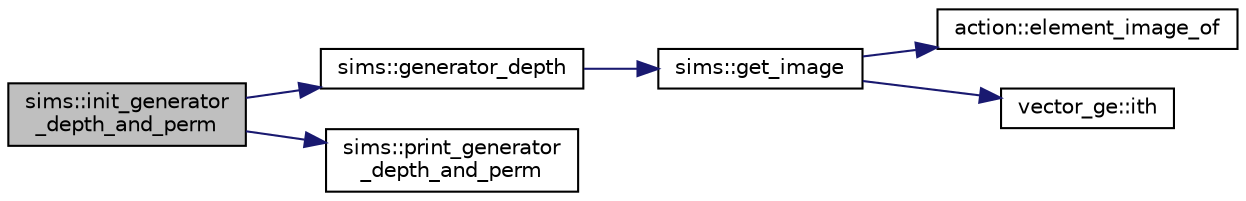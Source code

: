 digraph "sims::init_generator_depth_and_perm"
{
  edge [fontname="Helvetica",fontsize="10",labelfontname="Helvetica",labelfontsize="10"];
  node [fontname="Helvetica",fontsize="10",shape=record];
  rankdir="LR";
  Node5945 [label="sims::init_generator\l_depth_and_perm",height=0.2,width=0.4,color="black", fillcolor="grey75", style="filled", fontcolor="black"];
  Node5945 -> Node5946 [color="midnightblue",fontsize="10",style="solid",fontname="Helvetica"];
  Node5946 [label="sims::generator_depth",height=0.2,width=0.4,color="black", fillcolor="white", style="filled",URL="$d9/df3/classsims.html#acdcef5adbae43ca98568ba1e6aa5b6a2"];
  Node5946 -> Node5947 [color="midnightblue",fontsize="10",style="solid",fontname="Helvetica"];
  Node5947 [label="sims::get_image",height=0.2,width=0.4,color="black", fillcolor="white", style="filled",URL="$d9/df3/classsims.html#ae649dbf5a9440550c1ca4e402c4b4b16"];
  Node5947 -> Node5948 [color="midnightblue",fontsize="10",style="solid",fontname="Helvetica"];
  Node5948 [label="action::element_image_of",height=0.2,width=0.4,color="black", fillcolor="white", style="filled",URL="$d2/d86/classaction.html#ae09559d4537a048fc860f8a74a31393d"];
  Node5947 -> Node5949 [color="midnightblue",fontsize="10",style="solid",fontname="Helvetica"];
  Node5949 [label="vector_ge::ith",height=0.2,width=0.4,color="black", fillcolor="white", style="filled",URL="$d4/d6e/classvector__ge.html#a1ff002e8b746a9beb119d57dcd4a15ff"];
  Node5945 -> Node5950 [color="midnightblue",fontsize="10",style="solid",fontname="Helvetica"];
  Node5950 [label="sims::print_generator\l_depth_and_perm",height=0.2,width=0.4,color="black", fillcolor="white", style="filled",URL="$d9/df3/classsims.html#a4630b82437f49635da45c5fc1953d919"];
}

